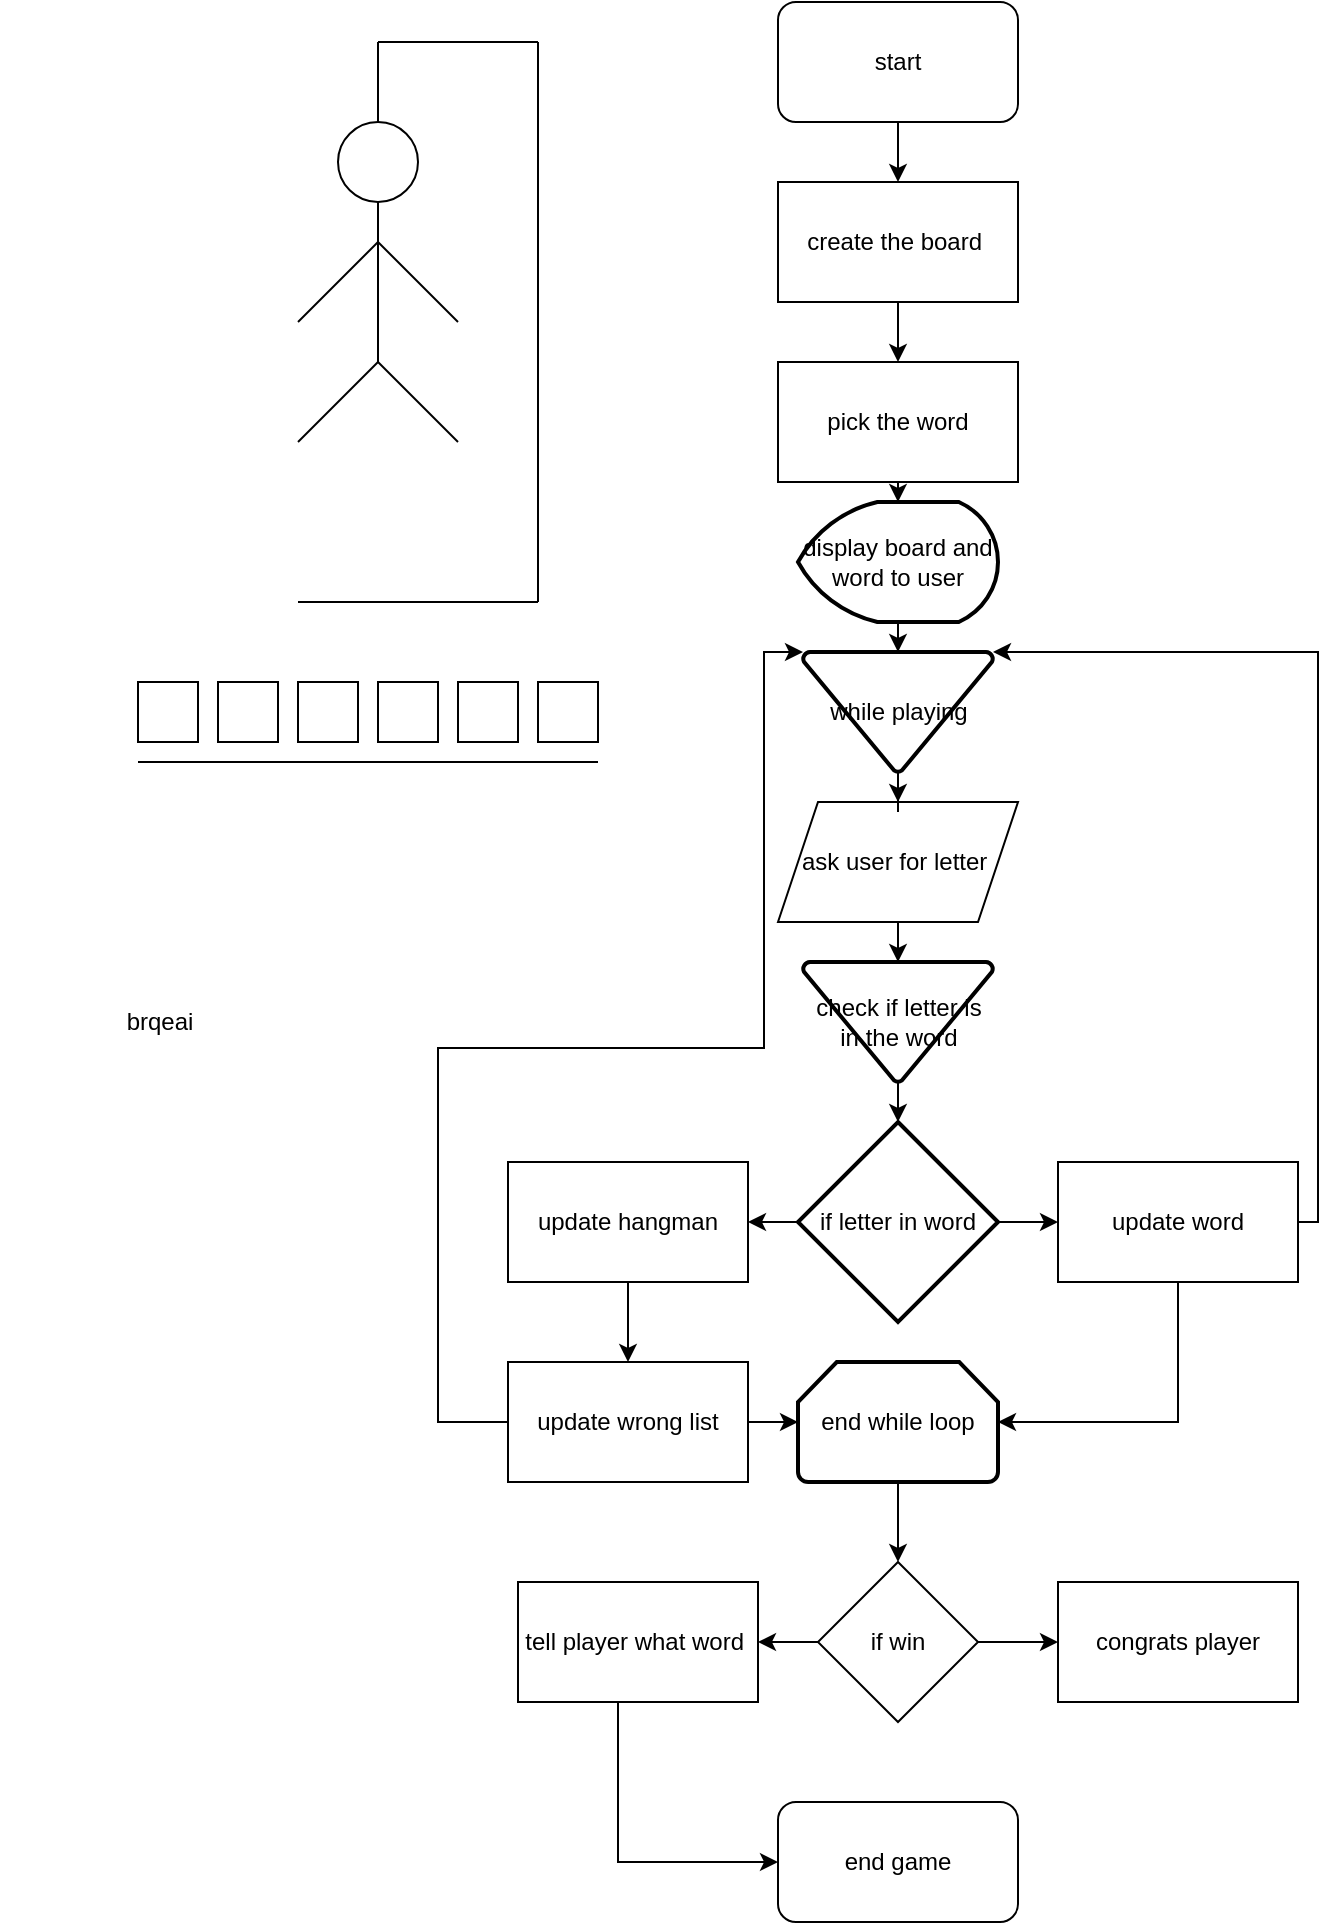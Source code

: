 <mxfile version="13.7.9" type="github">
  <diagram id="mOV8gYa-eBq1QURc6svk" name="Page-1">
    <mxGraphModel dx="1342" dy="914" grid="1" gridSize="10" guides="1" tooltips="1" connect="1" arrows="1" fold="1" page="1" pageScale="1" pageWidth="850" pageHeight="1100" math="0" shadow="0">
      <root>
        <mxCell id="0" />
        <mxCell id="1" parent="0" />
        <mxCell id="QTViAyldEMy0qYSyokXr-1" value="" style="endArrow=none;html=1;" edge="1" parent="1">
          <mxGeometry width="50" height="50" relative="1" as="geometry">
            <mxPoint x="320" y="400" as="sourcePoint" />
            <mxPoint x="440" y="400" as="targetPoint" />
          </mxGeometry>
        </mxCell>
        <mxCell id="QTViAyldEMy0qYSyokXr-2" value="" style="endArrow=none;html=1;" edge="1" parent="1">
          <mxGeometry width="50" height="50" relative="1" as="geometry">
            <mxPoint x="440" y="400" as="sourcePoint" />
            <mxPoint x="440" y="120" as="targetPoint" />
          </mxGeometry>
        </mxCell>
        <mxCell id="QTViAyldEMy0qYSyokXr-3" value="" style="endArrow=none;html=1;" edge="1" parent="1">
          <mxGeometry width="50" height="50" relative="1" as="geometry">
            <mxPoint x="360" y="120" as="sourcePoint" />
            <mxPoint x="440" y="120" as="targetPoint" />
          </mxGeometry>
        </mxCell>
        <mxCell id="QTViAyldEMy0qYSyokXr-4" value="" style="endArrow=none;html=1;" edge="1" parent="1">
          <mxGeometry width="50" height="50" relative="1" as="geometry">
            <mxPoint x="360" y="160" as="sourcePoint" />
            <mxPoint x="360" y="120" as="targetPoint" />
          </mxGeometry>
        </mxCell>
        <mxCell id="QTViAyldEMy0qYSyokXr-7" value="" style="whiteSpace=wrap;html=1;aspect=fixed;" vertex="1" parent="1">
          <mxGeometry x="240" y="440" width="30" height="30" as="geometry" />
        </mxCell>
        <mxCell id="QTViAyldEMy0qYSyokXr-8" value="" style="whiteSpace=wrap;html=1;aspect=fixed;" vertex="1" parent="1">
          <mxGeometry x="320" y="440" width="30" height="30" as="geometry" />
        </mxCell>
        <mxCell id="QTViAyldEMy0qYSyokXr-9" value="" style="whiteSpace=wrap;html=1;aspect=fixed;" vertex="1" parent="1">
          <mxGeometry x="280" y="440" width="30" height="30" as="geometry" />
        </mxCell>
        <mxCell id="QTViAyldEMy0qYSyokXr-10" value="" style="whiteSpace=wrap;html=1;aspect=fixed;" vertex="1" parent="1">
          <mxGeometry x="360" y="440" width="30" height="30" as="geometry" />
        </mxCell>
        <mxCell id="QTViAyldEMy0qYSyokXr-11" value="" style="whiteSpace=wrap;html=1;aspect=fixed;" vertex="1" parent="1">
          <mxGeometry x="400" y="440" width="30" height="30" as="geometry" />
        </mxCell>
        <mxCell id="QTViAyldEMy0qYSyokXr-12" value="" style="whiteSpace=wrap;html=1;aspect=fixed;" vertex="1" parent="1">
          <mxGeometry x="440" y="440" width="30" height="30" as="geometry" />
        </mxCell>
        <mxCell id="QTViAyldEMy0qYSyokXr-13" value="" style="endArrow=none;html=1;" edge="1" parent="1">
          <mxGeometry width="50" height="50" relative="1" as="geometry">
            <mxPoint x="240" y="480" as="sourcePoint" />
            <mxPoint x="470" y="480" as="targetPoint" />
          </mxGeometry>
        </mxCell>
        <mxCell id="QTViAyldEMy0qYSyokXr-28" style="edgeStyle=orthogonalEdgeStyle;rounded=0;orthogonalLoop=1;jettySize=auto;html=1;" edge="1" parent="1" source="QTViAyldEMy0qYSyokXr-15" target="QTViAyldEMy0qYSyokXr-16">
          <mxGeometry relative="1" as="geometry" />
        </mxCell>
        <mxCell id="QTViAyldEMy0qYSyokXr-15" value="start" style="rounded=1;whiteSpace=wrap;html=1;" vertex="1" parent="1">
          <mxGeometry x="560" y="100" width="120" height="60" as="geometry" />
        </mxCell>
        <mxCell id="QTViAyldEMy0qYSyokXr-29" style="edgeStyle=orthogonalEdgeStyle;rounded=0;orthogonalLoop=1;jettySize=auto;html=1;" edge="1" parent="1" source="QTViAyldEMy0qYSyokXr-16" target="QTViAyldEMy0qYSyokXr-17">
          <mxGeometry relative="1" as="geometry" />
        </mxCell>
        <mxCell id="QTViAyldEMy0qYSyokXr-16" value="create the board&amp;nbsp;" style="rounded=0;whiteSpace=wrap;html=1;" vertex="1" parent="1">
          <mxGeometry x="560" y="190" width="120" height="60" as="geometry" />
        </mxCell>
        <mxCell id="QTViAyldEMy0qYSyokXr-30" style="edgeStyle=orthogonalEdgeStyle;rounded=0;orthogonalLoop=1;jettySize=auto;html=1;" edge="1" parent="1" source="QTViAyldEMy0qYSyokXr-17" target="QTViAyldEMy0qYSyokXr-18">
          <mxGeometry relative="1" as="geometry" />
        </mxCell>
        <mxCell id="QTViAyldEMy0qYSyokXr-17" value="pick the word" style="rounded=0;whiteSpace=wrap;html=1;" vertex="1" parent="1">
          <mxGeometry x="560" y="280" width="120" height="60" as="geometry" />
        </mxCell>
        <mxCell id="QTViAyldEMy0qYSyokXr-32" style="edgeStyle=orthogonalEdgeStyle;rounded=0;orthogonalLoop=1;jettySize=auto;html=1;entryX=0.5;entryY=0;entryDx=0;entryDy=0;entryPerimeter=0;" edge="1" parent="1" source="QTViAyldEMy0qYSyokXr-18" target="QTViAyldEMy0qYSyokXr-26">
          <mxGeometry relative="1" as="geometry" />
        </mxCell>
        <mxCell id="QTViAyldEMy0qYSyokXr-18" value="display board and word to user" style="strokeWidth=2;html=1;shape=mxgraph.flowchart.display;whiteSpace=wrap;" vertex="1" parent="1">
          <mxGeometry x="570" y="350" width="100" height="60" as="geometry" />
        </mxCell>
        <mxCell id="QTViAyldEMy0qYSyokXr-34" style="edgeStyle=orthogonalEdgeStyle;rounded=0;orthogonalLoop=1;jettySize=auto;html=1;" edge="1" parent="1" source="QTViAyldEMy0qYSyokXr-19" target="QTViAyldEMy0qYSyokXr-22">
          <mxGeometry relative="1" as="geometry" />
        </mxCell>
        <mxCell id="QTViAyldEMy0qYSyokXr-19" value="ask user for letter&amp;nbsp;" style="shape=parallelogram;perimeter=parallelogramPerimeter;whiteSpace=wrap;html=1;fixedSize=1;" vertex="1" parent="1">
          <mxGeometry x="560" y="500" width="120" height="60" as="geometry" />
        </mxCell>
        <mxCell id="QTViAyldEMy0qYSyokXr-20" value="brqeai" style="text;html=1;strokeColor=none;fillColor=none;align=center;verticalAlign=middle;whiteSpace=wrap;rounded=0;" vertex="1" parent="1">
          <mxGeometry x="171" y="530" width="160" height="160" as="geometry" />
        </mxCell>
        <mxCell id="QTViAyldEMy0qYSyokXr-21" value="" style="ellipse;whiteSpace=wrap;html=1;aspect=fixed;" vertex="1" parent="1">
          <mxGeometry x="340" y="160" width="40" height="40" as="geometry" />
        </mxCell>
        <mxCell id="QTViAyldEMy0qYSyokXr-35" style="edgeStyle=orthogonalEdgeStyle;rounded=0;orthogonalLoop=1;jettySize=auto;html=1;" edge="1" parent="1" source="QTViAyldEMy0qYSyokXr-22" target="QTViAyldEMy0qYSyokXr-23">
          <mxGeometry relative="1" as="geometry" />
        </mxCell>
        <mxCell id="QTViAyldEMy0qYSyokXr-22" value="check if letter is in the word" style="strokeWidth=2;html=1;shape=mxgraph.flowchart.merge_or_storage;whiteSpace=wrap;" vertex="1" parent="1">
          <mxGeometry x="572.5" y="580" width="95" height="60" as="geometry" />
        </mxCell>
        <mxCell id="QTViAyldEMy0qYSyokXr-36" style="edgeStyle=orthogonalEdgeStyle;rounded=0;orthogonalLoop=1;jettySize=auto;html=1;" edge="1" parent="1" source="QTViAyldEMy0qYSyokXr-23" target="QTViAyldEMy0qYSyokXr-25">
          <mxGeometry relative="1" as="geometry" />
        </mxCell>
        <mxCell id="QTViAyldEMy0qYSyokXr-37" style="edgeStyle=orthogonalEdgeStyle;rounded=0;orthogonalLoop=1;jettySize=auto;html=1;" edge="1" parent="1" source="QTViAyldEMy0qYSyokXr-23" target="QTViAyldEMy0qYSyokXr-24">
          <mxGeometry relative="1" as="geometry" />
        </mxCell>
        <mxCell id="QTViAyldEMy0qYSyokXr-23" value="if letter in word" style="strokeWidth=2;html=1;shape=mxgraph.flowchart.decision;whiteSpace=wrap;" vertex="1" parent="1">
          <mxGeometry x="570" y="660" width="100" height="100" as="geometry" />
        </mxCell>
        <mxCell id="QTViAyldEMy0qYSyokXr-40" style="edgeStyle=orthogonalEdgeStyle;rounded=0;orthogonalLoop=1;jettySize=auto;html=1;entryX=1;entryY=0;entryDx=0;entryDy=0;entryPerimeter=0;" edge="1" parent="1" source="QTViAyldEMy0qYSyokXr-24" target="QTViAyldEMy0qYSyokXr-26">
          <mxGeometry relative="1" as="geometry">
            <Array as="points">
              <mxPoint x="830" y="710" />
              <mxPoint x="830" y="425" />
            </Array>
          </mxGeometry>
        </mxCell>
        <mxCell id="QTViAyldEMy0qYSyokXr-49" style="edgeStyle=orthogonalEdgeStyle;rounded=0;orthogonalLoop=1;jettySize=auto;html=1;entryX=1;entryY=0.5;entryDx=0;entryDy=0;entryPerimeter=0;" edge="1" parent="1" source="QTViAyldEMy0qYSyokXr-24" target="QTViAyldEMy0qYSyokXr-47">
          <mxGeometry relative="1" as="geometry">
            <Array as="points">
              <mxPoint x="760" y="810" />
            </Array>
          </mxGeometry>
        </mxCell>
        <mxCell id="QTViAyldEMy0qYSyokXr-24" value="update word" style="rounded=0;whiteSpace=wrap;html=1;" vertex="1" parent="1">
          <mxGeometry x="700" y="680" width="120" height="60" as="geometry" />
        </mxCell>
        <mxCell id="QTViAyldEMy0qYSyokXr-38" style="edgeStyle=orthogonalEdgeStyle;rounded=0;orthogonalLoop=1;jettySize=auto;html=1;" edge="1" parent="1" source="QTViAyldEMy0qYSyokXr-25" target="QTViAyldEMy0qYSyokXr-27">
          <mxGeometry relative="1" as="geometry" />
        </mxCell>
        <mxCell id="QTViAyldEMy0qYSyokXr-25" value="update hangman" style="rounded=0;whiteSpace=wrap;html=1;" vertex="1" parent="1">
          <mxGeometry x="425" y="680" width="120" height="60" as="geometry" />
        </mxCell>
        <mxCell id="QTViAyldEMy0qYSyokXr-33" style="edgeStyle=orthogonalEdgeStyle;rounded=0;orthogonalLoop=1;jettySize=auto;html=1;" edge="1" parent="1" source="QTViAyldEMy0qYSyokXr-26" target="QTViAyldEMy0qYSyokXr-19">
          <mxGeometry relative="1" as="geometry" />
        </mxCell>
        <mxCell id="QTViAyldEMy0qYSyokXr-26" value="while playing" style="strokeWidth=2;html=1;shape=mxgraph.flowchart.merge_or_storage;whiteSpace=wrap;" vertex="1" parent="1">
          <mxGeometry x="572.5" y="425" width="95" height="60" as="geometry" />
        </mxCell>
        <mxCell id="QTViAyldEMy0qYSyokXr-39" style="edgeStyle=orthogonalEdgeStyle;rounded=0;orthogonalLoop=1;jettySize=auto;html=1;entryX=0;entryY=0;entryDx=0;entryDy=0;entryPerimeter=0;" edge="1" parent="1" source="QTViAyldEMy0qYSyokXr-27" target="QTViAyldEMy0qYSyokXr-26">
          <mxGeometry relative="1" as="geometry">
            <Array as="points">
              <mxPoint x="390" y="810" />
              <mxPoint x="390" y="623" />
              <mxPoint x="553" y="623" />
              <mxPoint x="553" y="425" />
            </Array>
          </mxGeometry>
        </mxCell>
        <mxCell id="QTViAyldEMy0qYSyokXr-48" style="edgeStyle=orthogonalEdgeStyle;rounded=0;orthogonalLoop=1;jettySize=auto;html=1;" edge="1" parent="1" source="QTViAyldEMy0qYSyokXr-27" target="QTViAyldEMy0qYSyokXr-47">
          <mxGeometry relative="1" as="geometry" />
        </mxCell>
        <mxCell id="QTViAyldEMy0qYSyokXr-27" value="update wrong list" style="rounded=0;whiteSpace=wrap;html=1;" vertex="1" parent="1">
          <mxGeometry x="425" y="780" width="120" height="60" as="geometry" />
        </mxCell>
        <mxCell id="QTViAyldEMy0qYSyokXr-41" value="" style="endArrow=none;html=1;entryX=0.5;entryY=1;entryDx=0;entryDy=0;" edge="1" parent="1" target="QTViAyldEMy0qYSyokXr-21">
          <mxGeometry width="50" height="50" relative="1" as="geometry">
            <mxPoint x="360" y="280" as="sourcePoint" />
            <mxPoint x="390" y="420" as="targetPoint" />
          </mxGeometry>
        </mxCell>
        <mxCell id="QTViAyldEMy0qYSyokXr-42" value="" style="endArrow=none;html=1;" edge="1" parent="1">
          <mxGeometry width="50" height="50" relative="1" as="geometry">
            <mxPoint x="400" y="320" as="sourcePoint" />
            <mxPoint x="360" y="280" as="targetPoint" />
          </mxGeometry>
        </mxCell>
        <mxCell id="QTViAyldEMy0qYSyokXr-44" value="" style="endArrow=none;html=1;" edge="1" parent="1">
          <mxGeometry width="50" height="50" relative="1" as="geometry">
            <mxPoint x="320" y="260" as="sourcePoint" />
            <mxPoint x="360" y="220" as="targetPoint" />
          </mxGeometry>
        </mxCell>
        <mxCell id="QTViAyldEMy0qYSyokXr-45" value="" style="endArrow=none;html=1;" edge="1" parent="1">
          <mxGeometry width="50" height="50" relative="1" as="geometry">
            <mxPoint x="320" y="320" as="sourcePoint" />
            <mxPoint x="360" y="280" as="targetPoint" />
          </mxGeometry>
        </mxCell>
        <mxCell id="QTViAyldEMy0qYSyokXr-46" value="" style="endArrow=none;html=1;" edge="1" parent="1">
          <mxGeometry width="50" height="50" relative="1" as="geometry">
            <mxPoint x="400" y="260" as="sourcePoint" />
            <mxPoint x="360" y="220" as="targetPoint" />
          </mxGeometry>
        </mxCell>
        <mxCell id="QTViAyldEMy0qYSyokXr-53" style="edgeStyle=orthogonalEdgeStyle;rounded=0;orthogonalLoop=1;jettySize=auto;html=1;" edge="1" parent="1" source="QTViAyldEMy0qYSyokXr-47" target="QTViAyldEMy0qYSyokXr-50">
          <mxGeometry relative="1" as="geometry" />
        </mxCell>
        <mxCell id="QTViAyldEMy0qYSyokXr-47" value="end while loop" style="strokeWidth=2;html=1;shape=mxgraph.flowchart.loop_limit;whiteSpace=wrap;" vertex="1" parent="1">
          <mxGeometry x="570" y="780" width="100" height="60" as="geometry" />
        </mxCell>
        <mxCell id="QTViAyldEMy0qYSyokXr-54" style="edgeStyle=orthogonalEdgeStyle;rounded=0;orthogonalLoop=1;jettySize=auto;html=1;" edge="1" parent="1" source="QTViAyldEMy0qYSyokXr-50" target="QTViAyldEMy0qYSyokXr-51">
          <mxGeometry relative="1" as="geometry" />
        </mxCell>
        <mxCell id="QTViAyldEMy0qYSyokXr-55" style="edgeStyle=orthogonalEdgeStyle;rounded=0;orthogonalLoop=1;jettySize=auto;html=1;" edge="1" parent="1" source="QTViAyldEMy0qYSyokXr-50" target="QTViAyldEMy0qYSyokXr-52">
          <mxGeometry relative="1" as="geometry" />
        </mxCell>
        <mxCell id="QTViAyldEMy0qYSyokXr-50" value="if win" style="rhombus;whiteSpace=wrap;html=1;" vertex="1" parent="1">
          <mxGeometry x="580" y="880" width="80" height="80" as="geometry" />
        </mxCell>
        <mxCell id="QTViAyldEMy0qYSyokXr-51" value="congrats player" style="rounded=0;whiteSpace=wrap;html=1;" vertex="1" parent="1">
          <mxGeometry x="700" y="890" width="120" height="60" as="geometry" />
        </mxCell>
        <mxCell id="QTViAyldEMy0qYSyokXr-57" style="edgeStyle=orthogonalEdgeStyle;rounded=0;orthogonalLoop=1;jettySize=auto;html=1;entryX=0;entryY=0.5;entryDx=0;entryDy=0;" edge="1" parent="1" source="QTViAyldEMy0qYSyokXr-52" target="QTViAyldEMy0qYSyokXr-56">
          <mxGeometry relative="1" as="geometry">
            <Array as="points">
              <mxPoint x="480" y="1030" />
            </Array>
          </mxGeometry>
        </mxCell>
        <mxCell id="QTViAyldEMy0qYSyokXr-52" value="tell player what word&amp;nbsp;" style="rounded=0;whiteSpace=wrap;html=1;" vertex="1" parent="1">
          <mxGeometry x="430" y="890" width="120" height="60" as="geometry" />
        </mxCell>
        <mxCell id="QTViAyldEMy0qYSyokXr-56" value="end game" style="rounded=1;whiteSpace=wrap;html=1;" vertex="1" parent="1">
          <mxGeometry x="560" y="1000" width="120" height="60" as="geometry" />
        </mxCell>
      </root>
    </mxGraphModel>
  </diagram>
</mxfile>

